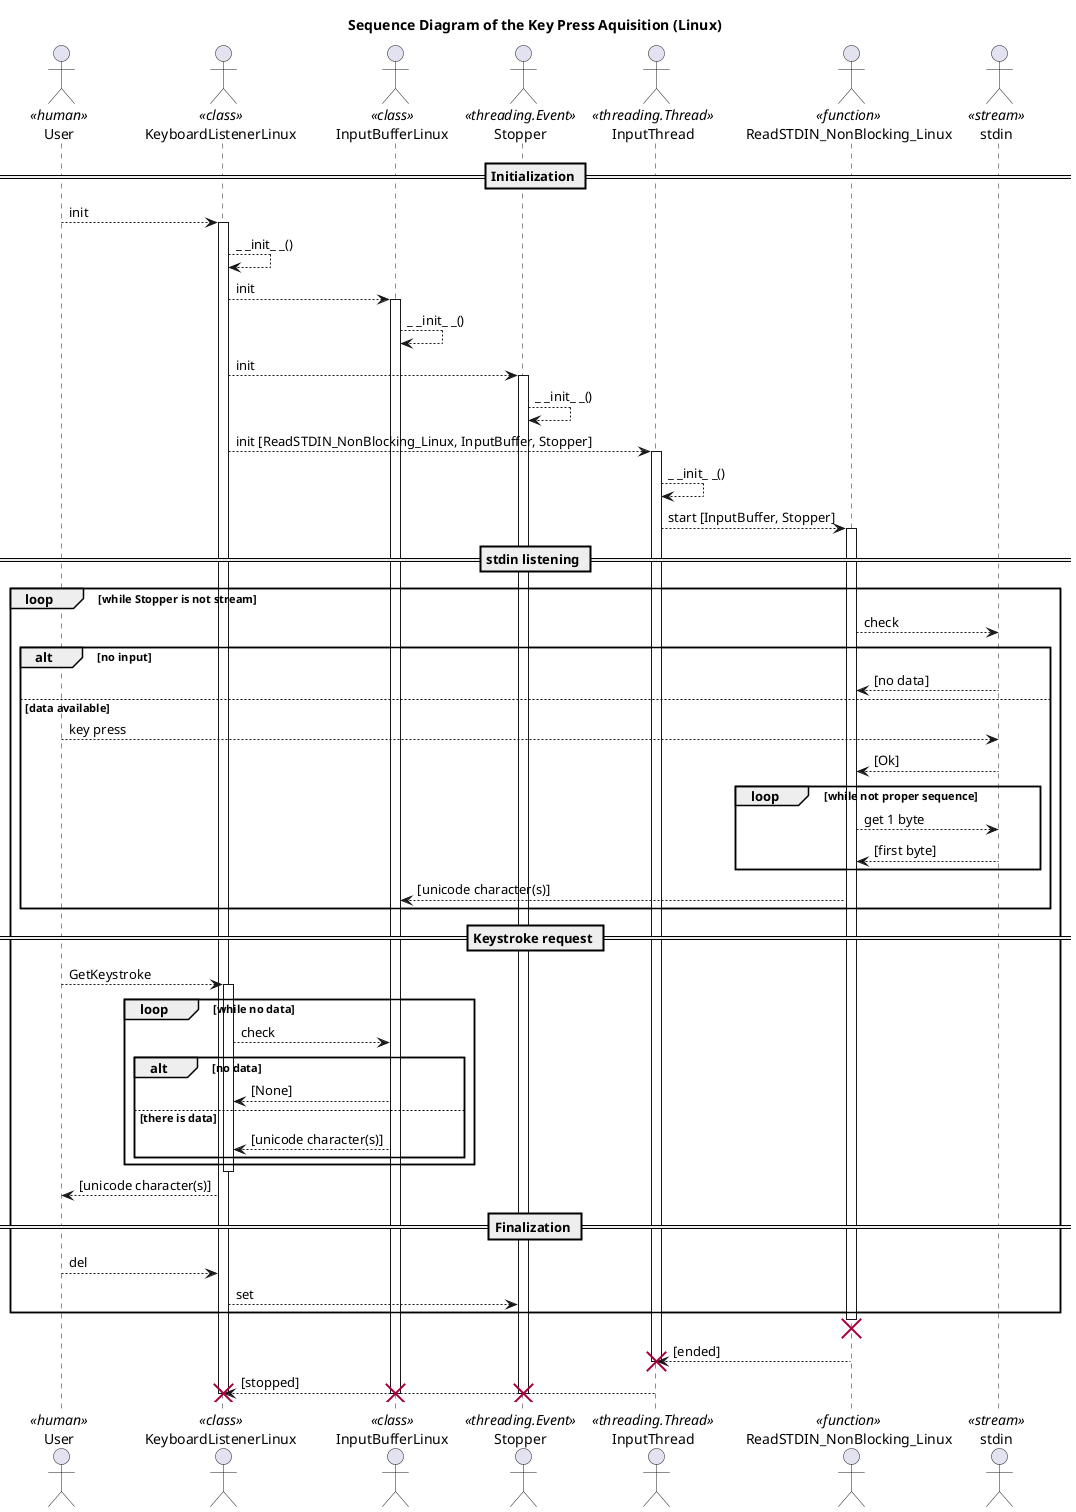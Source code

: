 @startuml sudoku_ui_cli_keystroke_linux_sequence

title Sequence Diagram of the Key Press Aquisition (Linux)

actor User <<human>>

actor KeyboardListenerLinux <<class>>

actor InputBufferLinux <<class>>

actor Stopper <<threading.Event>>

actor InputThread <<threading.Thread>>

actor ReadSTDIN_NonBlocking_Linux <<function>>

actor stdin <<stream>>

== Initialization ==

User --> KeyboardListenerLinux : init

activate KeyboardListenerLinux

KeyboardListenerLinux --> KeyboardListenerLinux : _ _init_ _()

KeyboardListenerLinux --> InputBufferLinux : init

activate InputBufferLinux

InputBufferLinux --> InputBufferLinux : _ _init_ _()

KeyboardListenerLinux --> Stopper : init

activate Stopper

Stopper --> Stopper : _ _init_ _()

KeyboardListenerLinux --> InputThread : init [ReadSTDIN_NonBlocking_Linux, InputBuffer, Stopper]

activate InputThread

InputThread --> InputThread : _ _init_ _()

InputThread --> ReadSTDIN_NonBlocking_Linux : start [InputBuffer, Stopper]

activate ReadSTDIN_NonBlocking_Linux

== stdin listening ==

loop while Stopper is not stream
    ReadSTDIN_NonBlocking_Linux --> stdin : check
    
    alt no input
        stdin --> ReadSTDIN_NonBlocking_Linux : [no data]
    else data available
        User --> stdin : key press
        
        stdin --> ReadSTDIN_NonBlocking_Linux : [Ok]
        
        loop while not proper sequence
            ReadSTDIN_NonBlocking_Linux --> stdin : get 1 byte
            
            stdin --> ReadSTDIN_NonBlocking_Linux : [first byte]
        end
        
        ReadSTDIN_NonBlocking_Linux --> InputBufferLinux : [unicode character(s)]
    end
    
    == Keystroke request ==
    
    User --> KeyboardListenerLinux : GetKeystroke
    
    activate KeyboardListenerLinux
    
    loop while no data
        KeyboardListenerLinux --> InputBufferLinux : check
        
        alt no data
            InputBufferLinux --> KeyboardListenerLinux : [None]
        else there is data
            InputBufferLinux --> KeyboardListenerLinux : [unicode character(s)]
        end
    end
    
    deactivate KeyboardListenerLinux
    
    KeyboardListenerLinux --> User : [unicode character(s)]
    
    == Finalization ==
    
    User --> KeyboardListenerLinux : del
    
    KeyboardListenerLinux --> Stopper : set

end

destroy ReadSTDIN_NonBlocking_Linux

ReadSTDIN_NonBlocking_Linux --> InputThread : [ended]

destroy InputThread

InputThread --> KeyboardListenerLinux : [stopped]

destroy KeyboardListenerLinux

destroy InputBufferLinux

destroy Stopper

@enduml